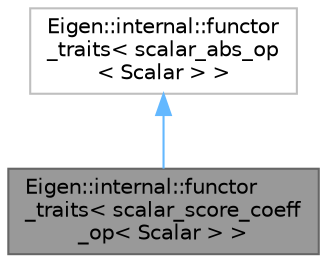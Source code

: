 digraph "Eigen::internal::functor_traits&lt; scalar_score_coeff_op&lt; Scalar &gt; &gt;"
{
 // LATEX_PDF_SIZE
  bgcolor="transparent";
  edge [fontname=Helvetica,fontsize=10,labelfontname=Helvetica,labelfontsize=10];
  node [fontname=Helvetica,fontsize=10,shape=box,height=0.2,width=0.4];
  Node1 [id="Node000001",label="Eigen::internal::functor\l_traits\< scalar_score_coeff\l_op\< Scalar \> \>",height=0.2,width=0.4,color="gray40", fillcolor="grey60", style="filled", fontcolor="black",tooltip=" "];
  Node2 -> Node1 [id="edge1_Node000001_Node000002",dir="back",color="steelblue1",style="solid",tooltip=" "];
  Node2 [id="Node000002",label="Eigen::internal::functor\l_traits\< scalar_abs_op\l\< Scalar \> \>",height=0.2,width=0.4,color="grey75", fillcolor="white", style="filled",URL="$structEigen_1_1internal_1_1functor__traits_3_01scalar__abs__op_3_01Scalar_01_4_01_4.html",tooltip=" "];
}

